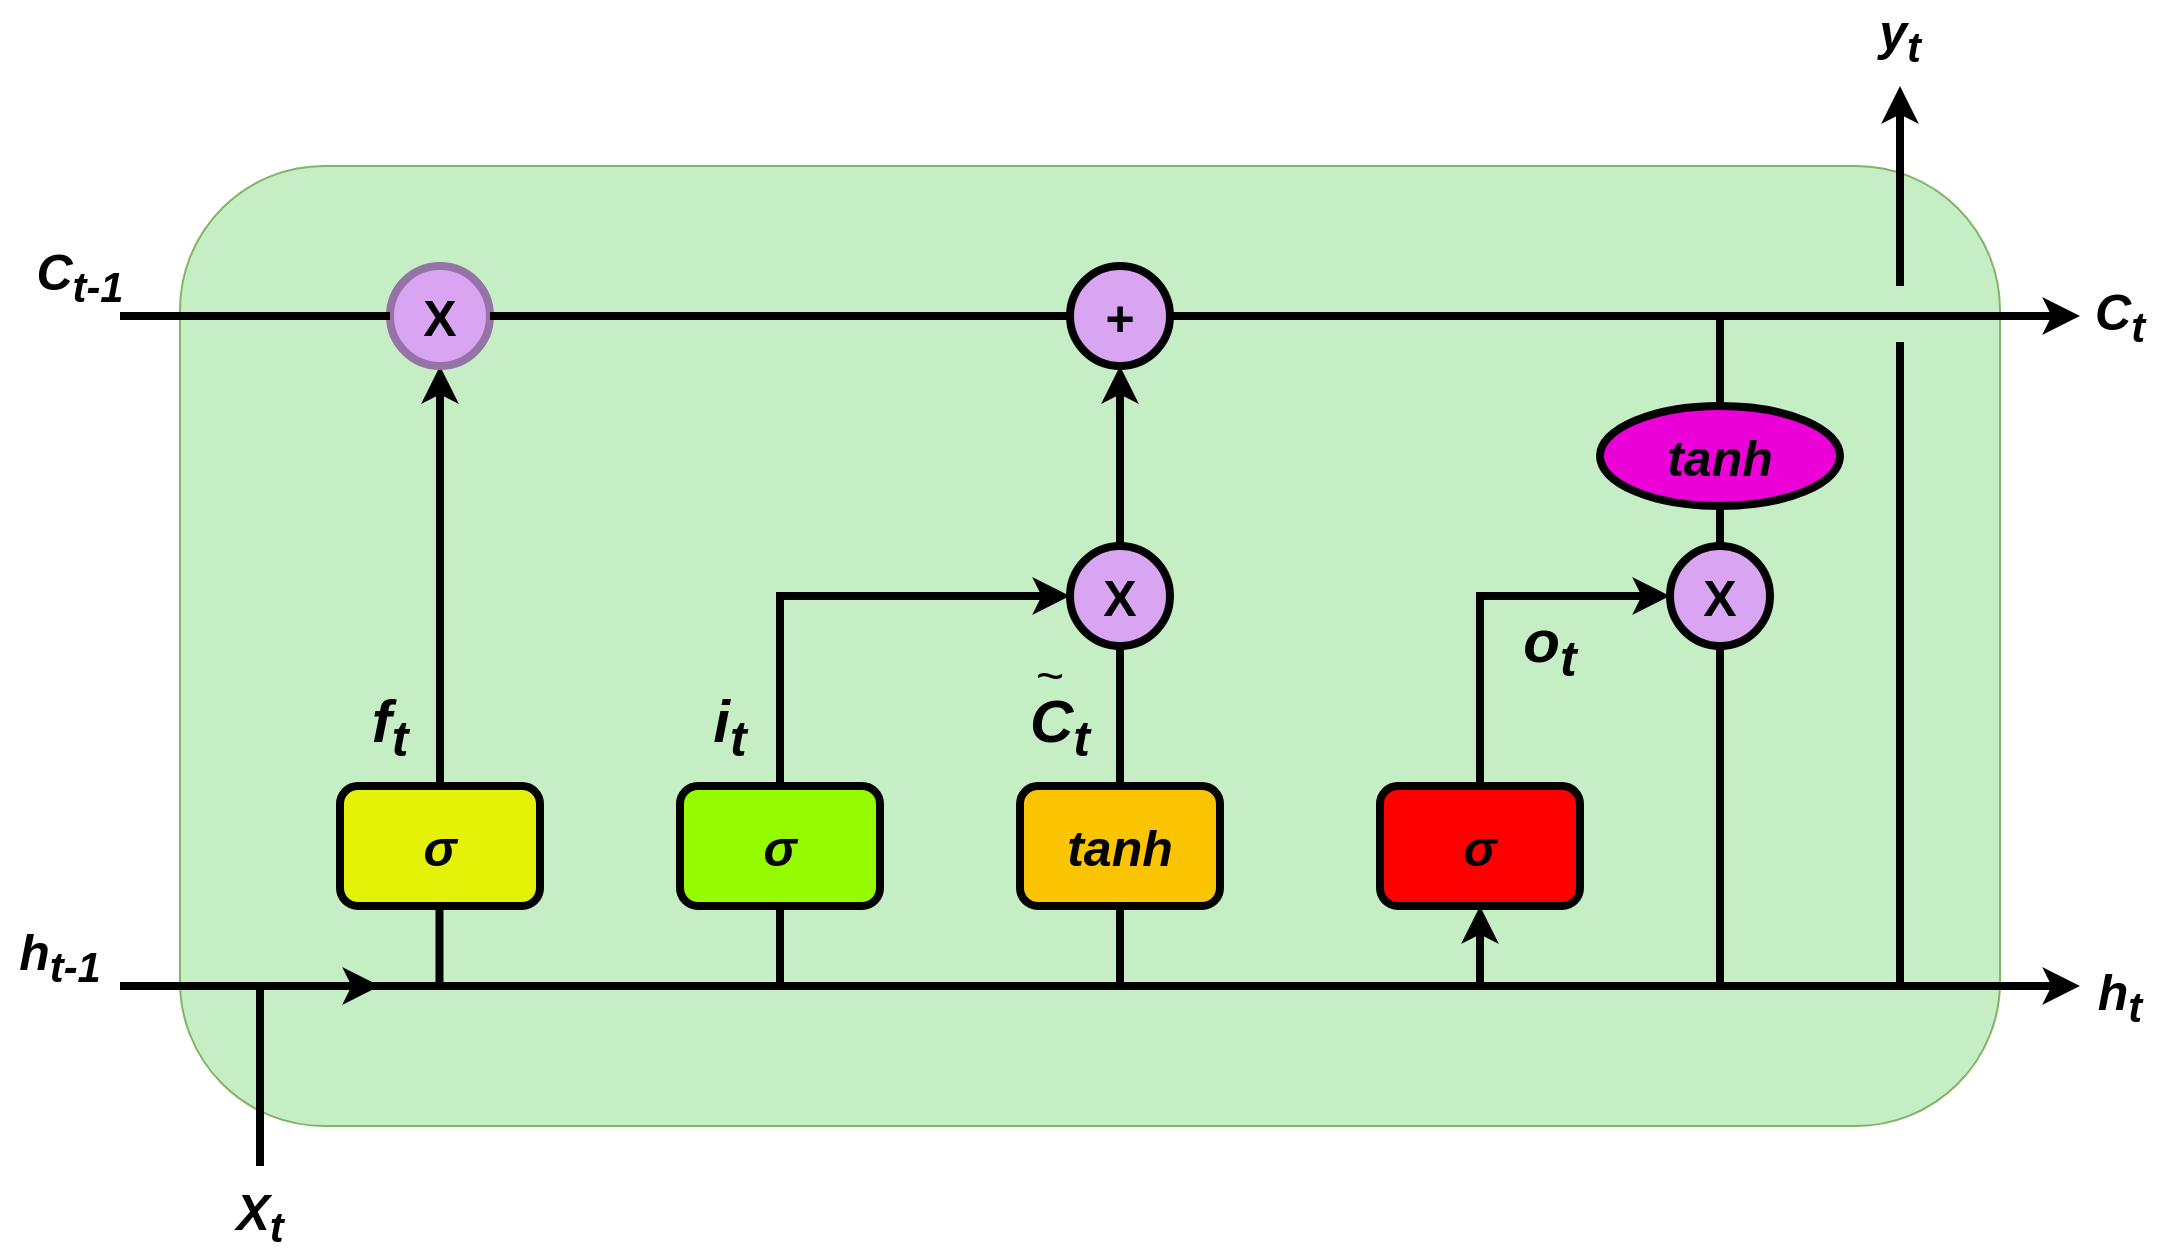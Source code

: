 <mxfile version="22.0.4" type="github">
  <diagram name="Página-1" id="IipWSNltIHu40_G6JX_h">
    <mxGraphModel dx="1050" dy="545" grid="0" gridSize="10" guides="1" tooltips="1" connect="1" arrows="1" fold="1" page="1" pageScale="1" pageWidth="1169" pageHeight="827" math="0" shadow="0">
      <root>
        <mxCell id="0" />
        <mxCell id="1" parent="0" />
        <mxCell id="o3eAjCkWNtNKVxoIS3OZ-1" value="" style="rounded=1;whiteSpace=wrap;html=1;fillColor=#c6eec4;strokeColor=#82b366;" parent="1" vertex="1">
          <mxGeometry x="100" y="140" width="910" height="480" as="geometry" />
        </mxCell>
        <mxCell id="o3eAjCkWNtNKVxoIS3OZ-27" value="" style="edgeStyle=orthogonalEdgeStyle;rounded=0;orthogonalLoop=1;jettySize=auto;html=1;entryX=0.5;entryY=1;entryDx=0;entryDy=0;strokeWidth=4;" parent="1" source="o3eAjCkWNtNKVxoIS3OZ-2" target="o3eAjCkWNtNKVxoIS3OZ-7" edge="1">
          <mxGeometry relative="1" as="geometry">
            <mxPoint x="230" y="340" as="targetPoint" />
          </mxGeometry>
        </mxCell>
        <mxCell id="o3eAjCkWNtNKVxoIS3OZ-2" value="&lt;font style=&quot;font-size: 25px;&quot;&gt;&lt;b&gt;&lt;i&gt;σ&lt;/i&gt;&lt;/b&gt;&lt;/font&gt;" style="rounded=1;whiteSpace=wrap;html=1;strokeWidth=4;fillColor=#e3f207;" parent="1" vertex="1">
          <mxGeometry x="180" y="450" width="100" height="60" as="geometry" />
        </mxCell>
        <mxCell id="o3eAjCkWNtNKVxoIS3OZ-34" value="" style="edgeStyle=orthogonalEdgeStyle;rounded=0;orthogonalLoop=1;jettySize=auto;html=1;entryX=0;entryY=0.5;entryDx=0;entryDy=0;strokeWidth=4;" parent="1" source="o3eAjCkWNtNKVxoIS3OZ-4" target="o3eAjCkWNtNKVxoIS3OZ-10" edge="1">
          <mxGeometry relative="1" as="geometry">
            <mxPoint x="400" y="340" as="targetPoint" />
            <Array as="points">
              <mxPoint x="400" y="355" />
            </Array>
          </mxGeometry>
        </mxCell>
        <mxCell id="o3eAjCkWNtNKVxoIS3OZ-4" value="&lt;font style=&quot;font-size: 25px;&quot;&gt;&lt;b&gt;&lt;i&gt;σ&lt;/i&gt;&lt;/b&gt;&lt;/font&gt;" style="rounded=1;whiteSpace=wrap;html=1;strokeWidth=4;fillColor=#96fa00;" parent="1" vertex="1">
          <mxGeometry x="350" y="450" width="100" height="60" as="geometry" />
        </mxCell>
        <mxCell id="o3eAjCkWNtNKVxoIS3OZ-5" value="&lt;font style=&quot;font-size: 25px;&quot;&gt;&lt;b&gt;&lt;i&gt;tanh&lt;/i&gt;&lt;/b&gt;&lt;/font&gt;" style="rounded=1;whiteSpace=wrap;html=1;strokeWidth=4;fillColor=#fac400;" parent="1" vertex="1">
          <mxGeometry x="520" y="450" width="100" height="60" as="geometry" />
        </mxCell>
        <mxCell id="o3eAjCkWNtNKVxoIS3OZ-36" value="" style="edgeStyle=orthogonalEdgeStyle;rounded=0;orthogonalLoop=1;jettySize=auto;html=1;entryX=0;entryY=0.5;entryDx=0;entryDy=0;strokeWidth=4;" parent="1" source="o3eAjCkWNtNKVxoIS3OZ-6" target="o3eAjCkWNtNKVxoIS3OZ-11" edge="1">
          <mxGeometry relative="1" as="geometry">
            <mxPoint x="750" y="340" as="targetPoint" />
            <Array as="points">
              <mxPoint x="750" y="355" />
            </Array>
          </mxGeometry>
        </mxCell>
        <mxCell id="o3eAjCkWNtNKVxoIS3OZ-6" value="&lt;font style=&quot;font-size: 25px;&quot;&gt;&lt;b&gt;&lt;i&gt;σ&lt;/i&gt;&lt;/b&gt;&lt;/font&gt;" style="rounded=1;whiteSpace=wrap;html=1;strokeWidth=4;fillColor=#ff0000;" parent="1" vertex="1">
          <mxGeometry x="700" y="450" width="100" height="60" as="geometry" />
        </mxCell>
        <mxCell id="o3eAjCkWNtNKVxoIS3OZ-7" value="&lt;font size=&quot;1&quot; style=&quot;&quot;&gt;&lt;b style=&quot;font-size: 25px;&quot;&gt;X&lt;/b&gt;&lt;/font&gt;" style="ellipse;whiteSpace=wrap;html=1;aspect=fixed;strokeWidth=4;fillColor=#d9a5f3;strokeColor=#9673a6;" parent="1" vertex="1">
          <mxGeometry x="205" y="190" width="50" height="50" as="geometry" />
        </mxCell>
        <mxCell id="o3eAjCkWNtNKVxoIS3OZ-22" value="" style="edgeStyle=orthogonalEdgeStyle;rounded=0;orthogonalLoop=1;jettySize=auto;html=1;strokeWidth=4;" parent="1" source="o3eAjCkWNtNKVxoIS3OZ-9" edge="1">
          <mxGeometry relative="1" as="geometry">
            <mxPoint x="1050" y="215" as="targetPoint" />
          </mxGeometry>
        </mxCell>
        <mxCell id="o3eAjCkWNtNKVxoIS3OZ-9" value="&lt;font size=&quot;1&quot; style=&quot;&quot;&gt;&lt;b style=&quot;font-size: 25px;&quot;&gt;+&lt;/b&gt;&lt;/font&gt;" style="ellipse;whiteSpace=wrap;html=1;aspect=fixed;strokeWidth=4;fillColor=#d9a5f3;" parent="1" vertex="1">
          <mxGeometry x="545" y="190" width="50" height="50" as="geometry" />
        </mxCell>
        <mxCell id="o3eAjCkWNtNKVxoIS3OZ-31" value="" style="edgeStyle=orthogonalEdgeStyle;rounded=0;orthogonalLoop=1;jettySize=auto;html=1;strokeWidth=4;" parent="1" source="o3eAjCkWNtNKVxoIS3OZ-10" target="o3eAjCkWNtNKVxoIS3OZ-9" edge="1">
          <mxGeometry relative="1" as="geometry" />
        </mxCell>
        <mxCell id="o3eAjCkWNtNKVxoIS3OZ-10" value="&lt;b&gt;&lt;font style=&quot;font-size: 25px;&quot;&gt;X&lt;/font&gt;&lt;/b&gt;" style="ellipse;whiteSpace=wrap;html=1;aspect=fixed;strokeWidth=4;fillColor=#d9a5f3;" parent="1" vertex="1">
          <mxGeometry x="545" y="330" width="50" height="50" as="geometry" />
        </mxCell>
        <mxCell id="o3eAjCkWNtNKVxoIS3OZ-11" value="&lt;font style=&quot;font-size: 25px;&quot;&gt;&lt;b&gt;X&lt;/b&gt;&lt;/font&gt;" style="ellipse;whiteSpace=wrap;html=1;aspect=fixed;strokeWidth=4;fillColor=#d9a5f3;" parent="1" vertex="1">
          <mxGeometry x="845" y="330" width="50" height="50" as="geometry" />
        </mxCell>
        <mxCell id="o3eAjCkWNtNKVxoIS3OZ-12" value="&lt;font style=&quot;font-size: 25px;&quot;&gt;&lt;b&gt;&lt;i&gt;tanh&lt;/i&gt;&lt;/b&gt;&lt;/font&gt;" style="ellipse;whiteSpace=wrap;html=1;strokeWidth=4;fillColor=#eb00d7;" parent="1" vertex="1">
          <mxGeometry x="810" y="260" width="120" height="50" as="geometry" />
        </mxCell>
        <mxCell id="o3eAjCkWNtNKVxoIS3OZ-13" value="" style="endArrow=classic;html=1;rounded=0;strokeWidth=4;" parent="1" edge="1">
          <mxGeometry width="50" height="50" relative="1" as="geometry">
            <mxPoint x="70" y="550" as="sourcePoint" />
            <mxPoint x="200" y="550" as="targetPoint" />
          </mxGeometry>
        </mxCell>
        <mxCell id="o3eAjCkWNtNKVxoIS3OZ-14" value="" style="endArrow=none;html=1;rounded=0;entryX=0;entryY=0.5;entryDx=0;entryDy=0;strokeWidth=4;" parent="1" target="o3eAjCkWNtNKVxoIS3OZ-7" edge="1">
          <mxGeometry width="50" height="50" relative="1" as="geometry">
            <mxPoint x="70" y="215" as="sourcePoint" />
            <mxPoint x="460" y="420" as="targetPoint" />
          </mxGeometry>
        </mxCell>
        <mxCell id="o3eAjCkWNtNKVxoIS3OZ-15" value="" style="endArrow=none;html=1;rounded=0;strokeWidth=4;" parent="1" edge="1">
          <mxGeometry width="50" height="50" relative="1" as="geometry">
            <mxPoint x="190" y="550" as="sourcePoint" />
            <mxPoint x="750" y="550" as="targetPoint" />
          </mxGeometry>
        </mxCell>
        <mxCell id="o3eAjCkWNtNKVxoIS3OZ-16" value="" style="endArrow=none;html=1;rounded=0;entryX=0.5;entryY=1;entryDx=0;entryDy=0;strokeWidth=4;" parent="1" target="o3eAjCkWNtNKVxoIS3OZ-4" edge="1">
          <mxGeometry width="50" height="50" relative="1" as="geometry">
            <mxPoint x="400" y="550" as="sourcePoint" />
            <mxPoint x="225" y="235" as="targetPoint" />
          </mxGeometry>
        </mxCell>
        <mxCell id="o3eAjCkWNtNKVxoIS3OZ-17" value="" style="endArrow=none;html=1;rounded=0;entryX=0;entryY=0.5;entryDx=0;entryDy=0;strokeWidth=4;exitX=1;exitY=0.5;exitDx=0;exitDy=0;" parent="1" source="o3eAjCkWNtNKVxoIS3OZ-7" target="o3eAjCkWNtNKVxoIS3OZ-9" edge="1">
          <mxGeometry width="50" height="50" relative="1" as="geometry">
            <mxPoint x="280" y="214.47" as="sourcePoint" />
            <mxPoint x="415" y="214.47" as="targetPoint" />
          </mxGeometry>
        </mxCell>
        <mxCell id="o3eAjCkWNtNKVxoIS3OZ-18" value="" style="endArrow=none;html=1;rounded=0;entryX=0.5;entryY=1;entryDx=0;entryDy=0;strokeWidth=4;" parent="1" target="o3eAjCkWNtNKVxoIS3OZ-5" edge="1">
          <mxGeometry width="50" height="50" relative="1" as="geometry">
            <mxPoint x="570" y="550" as="sourcePoint" />
            <mxPoint x="245" y="255" as="targetPoint" />
          </mxGeometry>
        </mxCell>
        <mxCell id="o3eAjCkWNtNKVxoIS3OZ-19" value="" style="endArrow=classic;html=1;rounded=0;entryX=0.5;entryY=1;entryDx=0;entryDy=0;strokeWidth=4;" parent="1" target="o3eAjCkWNtNKVxoIS3OZ-6" edge="1">
          <mxGeometry width="50" height="50" relative="1" as="geometry">
            <mxPoint x="750" y="552" as="sourcePoint" />
            <mxPoint x="870" y="620" as="targetPoint" />
          </mxGeometry>
        </mxCell>
        <mxCell id="o3eAjCkWNtNKVxoIS3OZ-28" value="" style="endArrow=none;html=1;rounded=0;entryX=0.5;entryY=1;entryDx=0;entryDy=0;strokeWidth=4;" parent="1" edge="1">
          <mxGeometry width="50" height="50" relative="1" as="geometry">
            <mxPoint x="229.74" y="550" as="sourcePoint" />
            <mxPoint x="229.74" y="510" as="targetPoint" />
          </mxGeometry>
        </mxCell>
        <mxCell id="o3eAjCkWNtNKVxoIS3OZ-30" value="" style="endArrow=none;html=1;rounded=0;exitX=0.5;exitY=0;exitDx=0;exitDy=0;entryX=0.5;entryY=1;entryDx=0;entryDy=0;strokeWidth=4;" parent="1" source="o3eAjCkWNtNKVxoIS3OZ-5" target="o3eAjCkWNtNKVxoIS3OZ-10" edge="1">
          <mxGeometry width="50" height="50" relative="1" as="geometry">
            <mxPoint x="680" y="470" as="sourcePoint" />
            <mxPoint x="730" y="420" as="targetPoint" />
          </mxGeometry>
        </mxCell>
        <mxCell id="o3eAjCkWNtNKVxoIS3OZ-37" value="" style="endArrow=none;html=1;rounded=0;exitX=0.5;exitY=0;exitDx=0;exitDy=0;strokeWidth=4;" parent="1" source="o3eAjCkWNtNKVxoIS3OZ-11" edge="1">
          <mxGeometry width="50" height="50" relative="1" as="geometry">
            <mxPoint x="595" y="460" as="sourcePoint" />
            <mxPoint x="870" y="310" as="targetPoint" />
          </mxGeometry>
        </mxCell>
        <mxCell id="o3eAjCkWNtNKVxoIS3OZ-40" value="" style="endArrow=none;html=1;rounded=0;endSize=3;strokeWidth=4;startSize=3;jumpSize=2;strokeColor=default;" parent="1" edge="1">
          <mxGeometry width="50" height="50" relative="1" as="geometry">
            <mxPoint x="870" y="260" as="sourcePoint" />
            <mxPoint x="870" y="215" as="targetPoint" />
          </mxGeometry>
        </mxCell>
        <mxCell id="o3eAjCkWNtNKVxoIS3OZ-41" value="" style="endArrow=none;html=1;rounded=0;entryX=0.5;entryY=1;entryDx=0;entryDy=0;strokeWidth=4;" parent="1" target="o3eAjCkWNtNKVxoIS3OZ-11" edge="1">
          <mxGeometry width="50" height="50" relative="1" as="geometry">
            <mxPoint x="870" y="550" as="sourcePoint" />
            <mxPoint x="573" y="296" as="targetPoint" />
          </mxGeometry>
        </mxCell>
        <mxCell id="o3eAjCkWNtNKVxoIS3OZ-42" value="" style="edgeStyle=orthogonalEdgeStyle;rounded=0;orthogonalLoop=1;jettySize=auto;html=1;strokeWidth=4;" parent="1" edge="1">
          <mxGeometry relative="1" as="geometry">
            <mxPoint x="750" y="550" as="sourcePoint" />
            <mxPoint x="1050" y="550" as="targetPoint" />
          </mxGeometry>
        </mxCell>
        <mxCell id="o3eAjCkWNtNKVxoIS3OZ-43" value="" style="endArrow=none;html=1;rounded=0;strokeWidth=4;" parent="1" edge="1">
          <mxGeometry width="50" height="50" relative="1" as="geometry">
            <mxPoint x="960" y="550" as="sourcePoint" />
            <mxPoint x="960" y="228" as="targetPoint" />
          </mxGeometry>
        </mxCell>
        <mxCell id="o3eAjCkWNtNKVxoIS3OZ-44" value="" style="endArrow=classic;html=1;rounded=0;strokeWidth=4;" parent="1" edge="1">
          <mxGeometry width="50" height="50" relative="1" as="geometry">
            <mxPoint x="960" y="200" as="sourcePoint" />
            <mxPoint x="960" y="100" as="targetPoint" />
          </mxGeometry>
        </mxCell>
        <mxCell id="o3eAjCkWNtNKVxoIS3OZ-45" value="" style="endArrow=none;html=1;rounded=0;strokeWidth=4;" parent="1" edge="1">
          <mxGeometry width="50" height="50" relative="1" as="geometry">
            <mxPoint x="140" y="640" as="sourcePoint" />
            <mxPoint x="140" y="550" as="targetPoint" />
          </mxGeometry>
        </mxCell>
        <mxCell id="o3eAjCkWNtNKVxoIS3OZ-46" value="&lt;font style=&quot;font-size: 25px;&quot;&gt;&lt;b&gt;&lt;i&gt;C&lt;sub&gt;t-1&lt;/sub&gt;&lt;/i&gt;&lt;/b&gt;&lt;/font&gt;" style="text;html=1;strokeColor=none;fillColor=none;align=center;verticalAlign=middle;whiteSpace=wrap;rounded=0;" parent="1" vertex="1">
          <mxGeometry x="20" y="180" width="60" height="30" as="geometry" />
        </mxCell>
        <mxCell id="o3eAjCkWNtNKVxoIS3OZ-47" value="&lt;font style=&quot;font-size: 25px;&quot;&gt;&lt;b&gt;&lt;i&gt;h&lt;sub&gt;t-1&lt;/sub&gt;&lt;/i&gt;&lt;/b&gt;&lt;/font&gt;" style="text;html=1;strokeColor=none;fillColor=none;align=center;verticalAlign=middle;whiteSpace=wrap;rounded=0;" parent="1" vertex="1">
          <mxGeometry x="10" y="520" width="60" height="30" as="geometry" />
        </mxCell>
        <mxCell id="o3eAjCkWNtNKVxoIS3OZ-48" value="&lt;font style=&quot;font-size: 25px;&quot;&gt;&lt;b&gt;&lt;i&gt;X&lt;sub&gt;t&lt;/sub&gt;&lt;/i&gt;&lt;/b&gt;&lt;/font&gt;" style="text;html=1;strokeColor=none;fillColor=none;align=center;verticalAlign=middle;whiteSpace=wrap;rounded=0;" parent="1" vertex="1">
          <mxGeometry x="110" y="650" width="60" height="30" as="geometry" />
        </mxCell>
        <mxCell id="o3eAjCkWNtNKVxoIS3OZ-49" value="&lt;font style=&quot;font-size: 25px;&quot;&gt;&lt;b&gt;&lt;i&gt;y&lt;sub&gt;t&lt;/sub&gt;&lt;/i&gt;&lt;/b&gt;&lt;/font&gt;" style="text;html=1;strokeColor=none;fillColor=none;align=center;verticalAlign=middle;whiteSpace=wrap;rounded=0;" parent="1" vertex="1">
          <mxGeometry x="930" y="60" width="60" height="30" as="geometry" />
        </mxCell>
        <mxCell id="o3eAjCkWNtNKVxoIS3OZ-50" value="&lt;font style=&quot;&quot;&gt;&lt;b style=&quot;&quot;&gt;&lt;sub style=&quot;&quot;&gt;&lt;span style=&quot;font-size: 25px;&quot;&gt;&lt;i&gt;C&lt;sub&gt;t&lt;/sub&gt;&lt;/i&gt;&lt;/span&gt;&lt;/sub&gt;&lt;/b&gt;&lt;/font&gt;" style="text;html=1;strokeColor=none;fillColor=none;align=center;verticalAlign=middle;whiteSpace=wrap;rounded=0;" parent="1" vertex="1">
          <mxGeometry x="1040" y="200" width="60" height="30" as="geometry" />
        </mxCell>
        <mxCell id="o3eAjCkWNtNKVxoIS3OZ-51" value="&lt;font style=&quot;&quot;&gt;&lt;b style=&quot;&quot;&gt;&lt;sub style=&quot;&quot;&gt;&lt;span style=&quot;font-size: 25px;&quot;&gt;&lt;i&gt;h&lt;sub&gt;t&lt;/sub&gt;&lt;/i&gt;&lt;/span&gt;&lt;/sub&gt;&lt;/b&gt;&lt;/font&gt;" style="text;html=1;strokeColor=none;fillColor=none;align=center;verticalAlign=middle;whiteSpace=wrap;rounded=0;" parent="1" vertex="1">
          <mxGeometry x="1040" y="540" width="60" height="30" as="geometry" />
        </mxCell>
        <mxCell id="o3eAjCkWNtNKVxoIS3OZ-52" value="&lt;font style=&quot;&quot;&gt;&lt;b style=&quot;&quot;&gt;&lt;sub style=&quot;font-size: 30px;&quot;&gt;&lt;span style=&quot;&quot;&gt;&lt;i&gt;f&lt;sub&gt;t&lt;/sub&gt;&lt;/i&gt;&lt;/span&gt;&lt;/sub&gt;&lt;/b&gt;&lt;/font&gt;" style="text;html=1;strokeColor=none;fillColor=none;align=center;verticalAlign=middle;whiteSpace=wrap;rounded=0;" parent="1" vertex="1">
          <mxGeometry x="160" y="400" width="90" height="40" as="geometry" />
        </mxCell>
        <mxCell id="o3eAjCkWNtNKVxoIS3OZ-53" value="&lt;font style=&quot;&quot;&gt;&lt;b style=&quot;&quot;&gt;&lt;sub style=&quot;font-size: 30px;&quot;&gt;&lt;span style=&quot;&quot;&gt;&lt;i&gt;i&lt;sub&gt;t&lt;/sub&gt;&lt;/i&gt;&lt;/span&gt;&lt;/sub&gt;&lt;/b&gt;&lt;/font&gt;" style="text;html=1;strokeColor=none;fillColor=none;align=center;verticalAlign=middle;whiteSpace=wrap;rounded=0;" parent="1" vertex="1">
          <mxGeometry x="330" y="400" width="90" height="40" as="geometry" />
        </mxCell>
        <mxCell id="o3eAjCkWNtNKVxoIS3OZ-54" value="&lt;font style=&quot;&quot;&gt;&lt;b style=&quot;&quot;&gt;&lt;sub style=&quot;font-size: 30px;&quot;&gt;&lt;span style=&quot;&quot;&gt;&lt;i&gt;C&lt;sub&gt;t&lt;/sub&gt;&lt;/i&gt;&lt;/span&gt;&lt;/sub&gt;&lt;/b&gt;&lt;/font&gt;" style="text;html=1;strokeColor=none;fillColor=none;align=center;verticalAlign=middle;whiteSpace=wrap;rounded=0;" parent="1" vertex="1">
          <mxGeometry x="495" y="400" width="90" height="40" as="geometry" />
        </mxCell>
        <mxCell id="o3eAjCkWNtNKVxoIS3OZ-56" value="&lt;font style=&quot;font-size: 24px;&quot;&gt;~&lt;/font&gt;" style="text;html=1;strokeColor=none;fillColor=none;align=center;verticalAlign=middle;whiteSpace=wrap;rounded=0;" parent="1" vertex="1">
          <mxGeometry x="500" y="380" width="70" height="30" as="geometry" />
        </mxCell>
        <mxCell id="o3eAjCkWNtNKVxoIS3OZ-57" value="&lt;font style=&quot;&quot;&gt;&lt;b style=&quot;&quot;&gt;&lt;sub style=&quot;font-size: 30px;&quot;&gt;&lt;span style=&quot;&quot;&gt;&lt;i&gt;o&lt;sub&gt;t&lt;/sub&gt;&lt;/i&gt;&lt;/span&gt;&lt;/sub&gt;&lt;/b&gt;&lt;/font&gt;" style="text;html=1;strokeColor=none;fillColor=none;align=center;verticalAlign=middle;whiteSpace=wrap;rounded=0;" parent="1" vertex="1">
          <mxGeometry x="740" y="360" width="90" height="40" as="geometry" />
        </mxCell>
      </root>
    </mxGraphModel>
  </diagram>
</mxfile>
